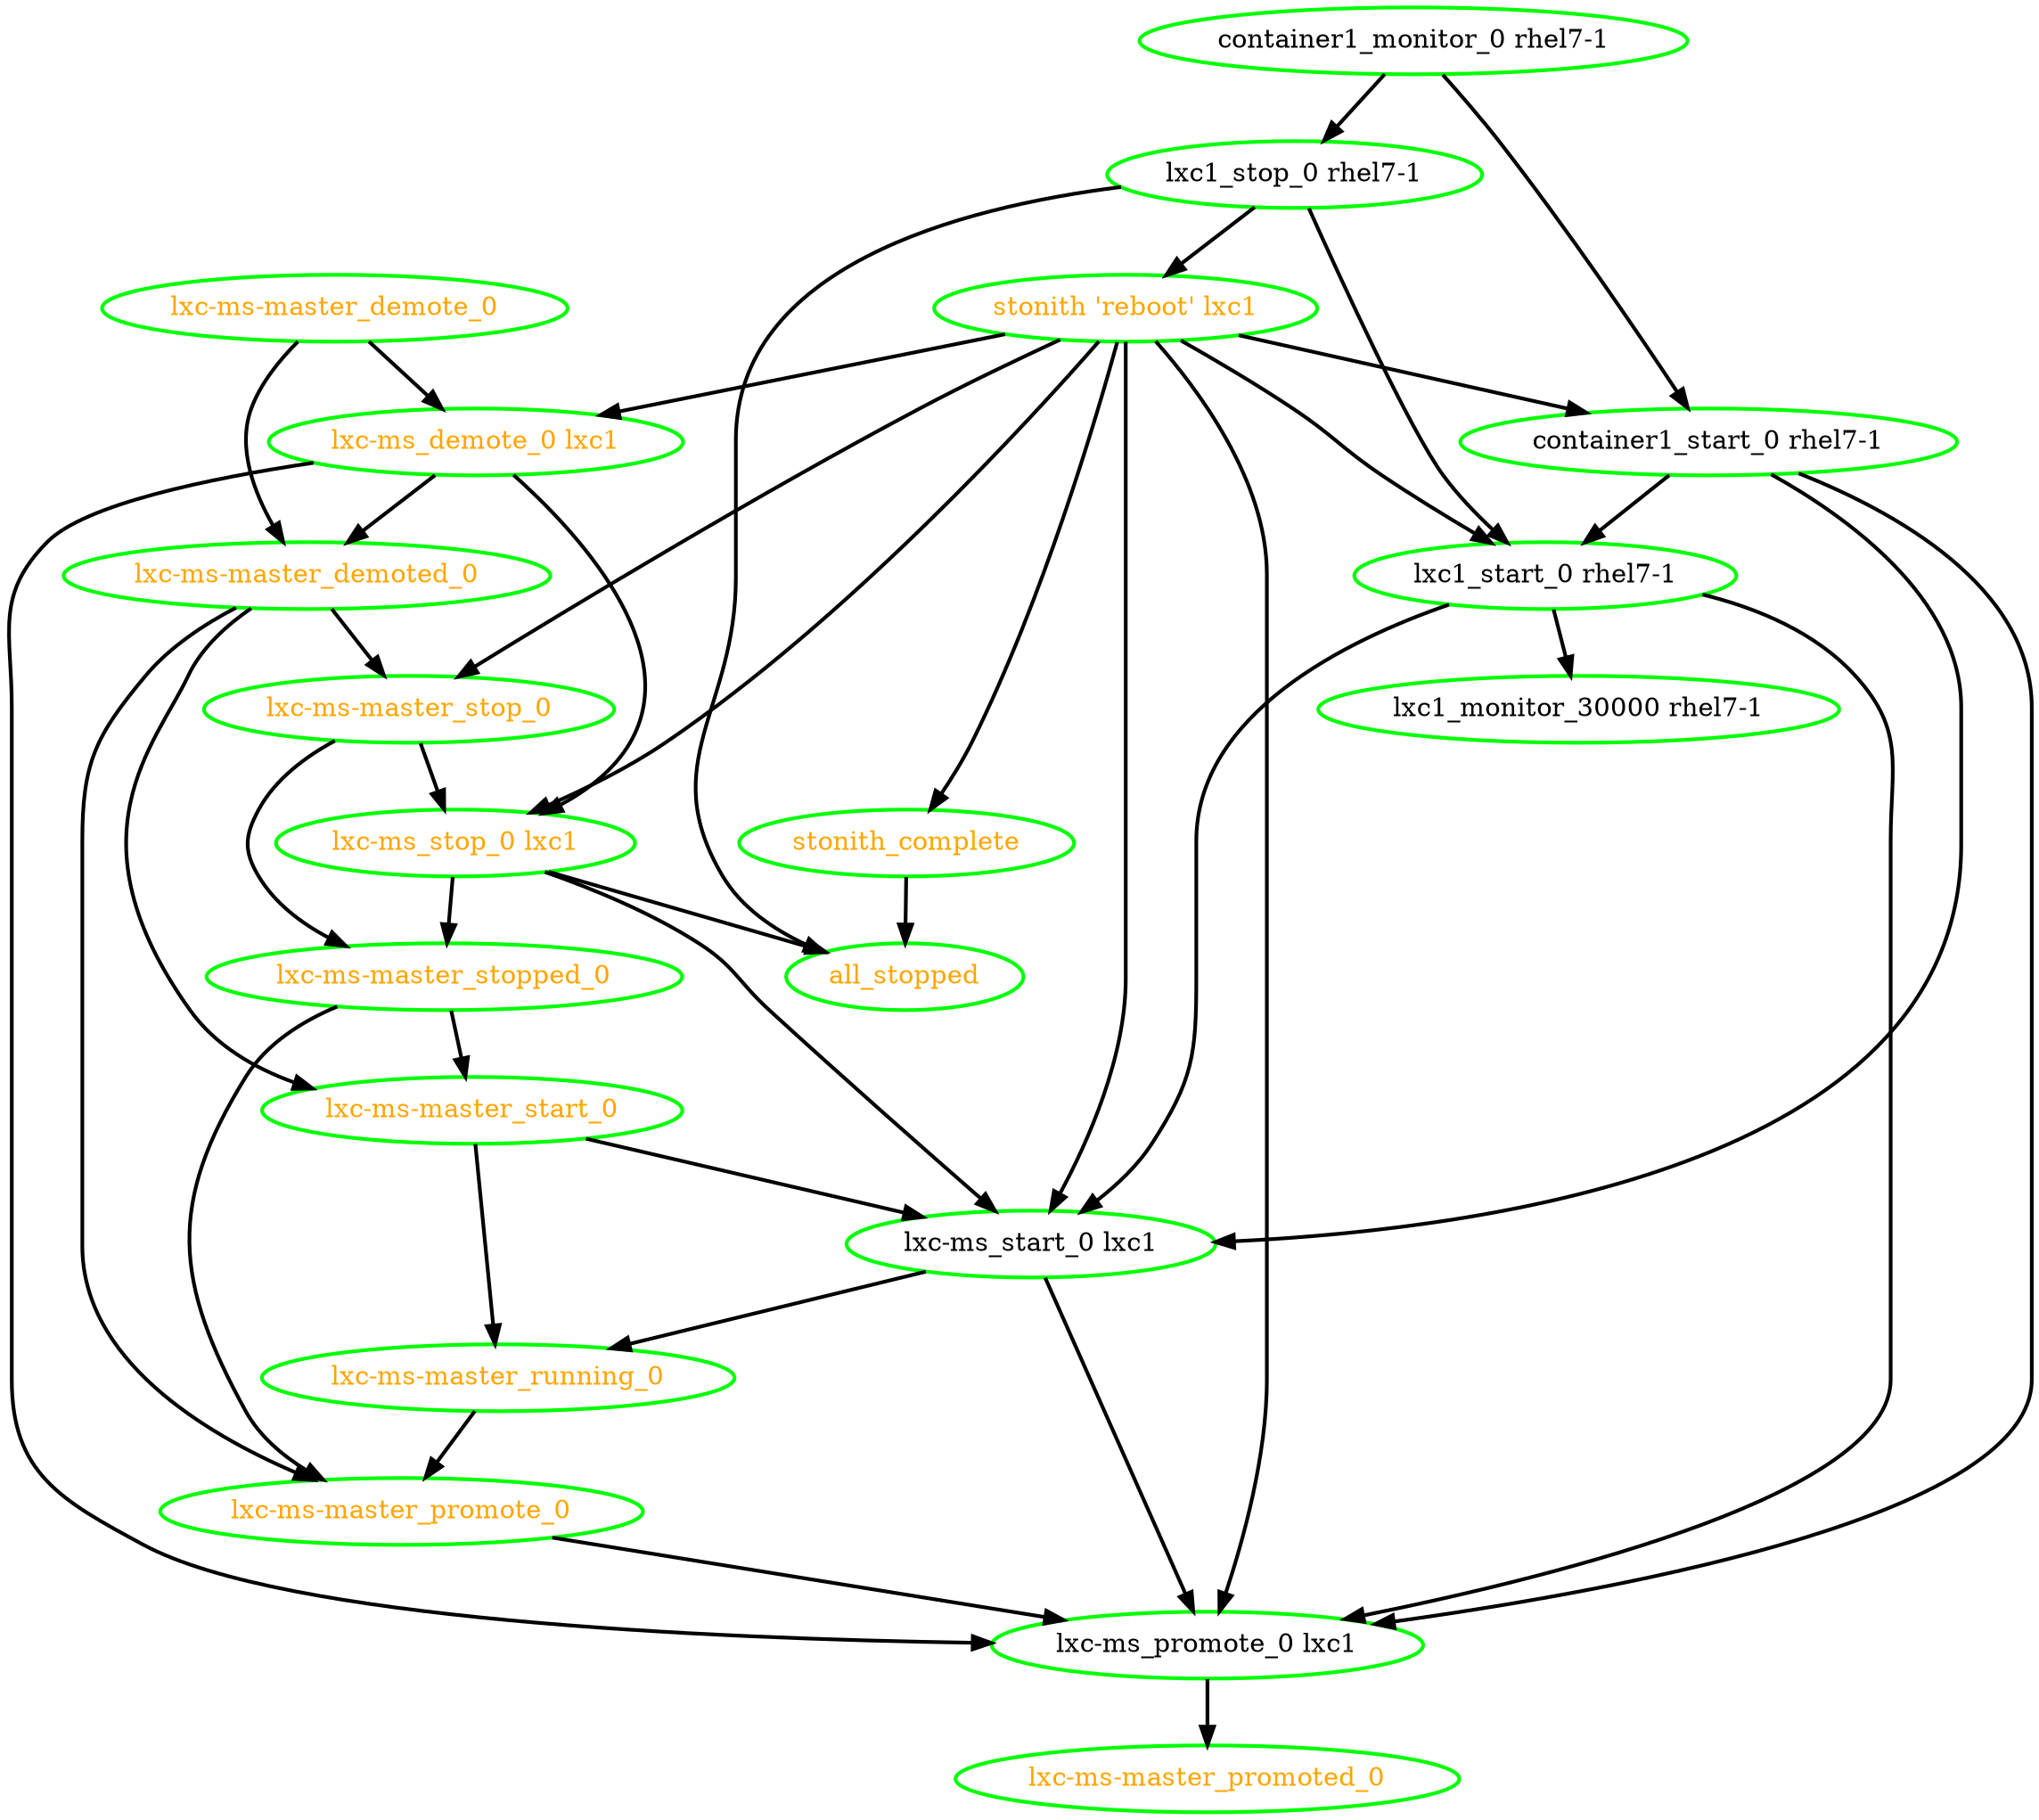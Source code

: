 digraph "g" {
"all_stopped" [ style=bold color="green" fontcolor="orange"]
"container1_monitor_0 rhel7-1" -> "container1_start_0 rhel7-1" [ style = bold]
"container1_monitor_0 rhel7-1" -> "lxc1_stop_0 rhel7-1" [ style = bold]
"container1_monitor_0 rhel7-1" [ style=bold color="green" fontcolor="black"]
"container1_start_0 rhel7-1" -> "lxc-ms_promote_0 lxc1" [ style = bold]
"container1_start_0 rhel7-1" -> "lxc-ms_start_0 lxc1" [ style = bold]
"container1_start_0 rhel7-1" -> "lxc1_start_0 rhel7-1" [ style = bold]
"container1_start_0 rhel7-1" [ style=bold color="green" fontcolor="black"]
"lxc-ms-master_demote_0" -> "lxc-ms-master_demoted_0" [ style = bold]
"lxc-ms-master_demote_0" -> "lxc-ms_demote_0 lxc1" [ style = bold]
"lxc-ms-master_demote_0" [ style=bold color="green" fontcolor="orange"]
"lxc-ms-master_demoted_0" -> "lxc-ms-master_promote_0" [ style = bold]
"lxc-ms-master_demoted_0" -> "lxc-ms-master_start_0" [ style = bold]
"lxc-ms-master_demoted_0" -> "lxc-ms-master_stop_0" [ style = bold]
"lxc-ms-master_demoted_0" [ style=bold color="green" fontcolor="orange"]
"lxc-ms-master_promote_0" -> "lxc-ms_promote_0 lxc1" [ style = bold]
"lxc-ms-master_promote_0" [ style=bold color="green" fontcolor="orange"]
"lxc-ms-master_promoted_0" [ style=bold color="green" fontcolor="orange"]
"lxc-ms-master_running_0" -> "lxc-ms-master_promote_0" [ style = bold]
"lxc-ms-master_running_0" [ style=bold color="green" fontcolor="orange"]
"lxc-ms-master_start_0" -> "lxc-ms-master_running_0" [ style = bold]
"lxc-ms-master_start_0" -> "lxc-ms_start_0 lxc1" [ style = bold]
"lxc-ms-master_start_0" [ style=bold color="green" fontcolor="orange"]
"lxc-ms-master_stop_0" -> "lxc-ms-master_stopped_0" [ style = bold]
"lxc-ms-master_stop_0" -> "lxc-ms_stop_0 lxc1" [ style = bold]
"lxc-ms-master_stop_0" [ style=bold color="green" fontcolor="orange"]
"lxc-ms-master_stopped_0" -> "lxc-ms-master_promote_0" [ style = bold]
"lxc-ms-master_stopped_0" -> "lxc-ms-master_start_0" [ style = bold]
"lxc-ms-master_stopped_0" [ style=bold color="green" fontcolor="orange"]
"lxc-ms_demote_0 lxc1" -> "lxc-ms-master_demoted_0" [ style = bold]
"lxc-ms_demote_0 lxc1" -> "lxc-ms_promote_0 lxc1" [ style = bold]
"lxc-ms_demote_0 lxc1" -> "lxc-ms_stop_0 lxc1" [ style = bold]
"lxc-ms_demote_0 lxc1" [ style=bold color="green" fontcolor="orange"]
"lxc-ms_promote_0 lxc1" -> "lxc-ms-master_promoted_0" [ style = bold]
"lxc-ms_promote_0 lxc1" [ style=bold color="green" fontcolor="black"]
"lxc-ms_start_0 lxc1" -> "lxc-ms-master_running_0" [ style = bold]
"lxc-ms_start_0 lxc1" -> "lxc-ms_promote_0 lxc1" [ style = bold]
"lxc-ms_start_0 lxc1" [ style=bold color="green" fontcolor="black"]
"lxc-ms_stop_0 lxc1" -> "all_stopped" [ style = bold]
"lxc-ms_stop_0 lxc1" -> "lxc-ms-master_stopped_0" [ style = bold]
"lxc-ms_stop_0 lxc1" -> "lxc-ms_start_0 lxc1" [ style = bold]
"lxc-ms_stop_0 lxc1" [ style=bold color="green" fontcolor="orange"]
"lxc1_monitor_30000 rhel7-1" [ style=bold color="green" fontcolor="black"]
"lxc1_start_0 rhel7-1" -> "lxc-ms_promote_0 lxc1" [ style = bold]
"lxc1_start_0 rhel7-1" -> "lxc-ms_start_0 lxc1" [ style = bold]
"lxc1_start_0 rhel7-1" -> "lxc1_monitor_30000 rhel7-1" [ style = bold]
"lxc1_start_0 rhel7-1" [ style=bold color="green" fontcolor="black"]
"lxc1_stop_0 rhel7-1" -> "all_stopped" [ style = bold]
"lxc1_stop_0 rhel7-1" -> "lxc1_start_0 rhel7-1" [ style = bold]
"lxc1_stop_0 rhel7-1" -> "stonith 'reboot' lxc1" [ style = bold]
"lxc1_stop_0 rhel7-1" [ style=bold color="green" fontcolor="black"]
"stonith 'reboot' lxc1" -> "container1_start_0 rhel7-1" [ style = bold]
"stonith 'reboot' lxc1" -> "lxc-ms-master_stop_0" [ style = bold]
"stonith 'reboot' lxc1" -> "lxc-ms_demote_0 lxc1" [ style = bold]
"stonith 'reboot' lxc1" -> "lxc-ms_promote_0 lxc1" [ style = bold]
"stonith 'reboot' lxc1" -> "lxc-ms_start_0 lxc1" [ style = bold]
"stonith 'reboot' lxc1" -> "lxc-ms_stop_0 lxc1" [ style = bold]
"stonith 'reboot' lxc1" -> "lxc1_start_0 rhel7-1" [ style = bold]
"stonith 'reboot' lxc1" -> "stonith_complete" [ style = bold]
"stonith 'reboot' lxc1" [ style=bold color="green" fontcolor="orange"]
"stonith_complete" -> "all_stopped" [ style = bold]
"stonith_complete" [ style=bold color="green" fontcolor="orange"]
}
